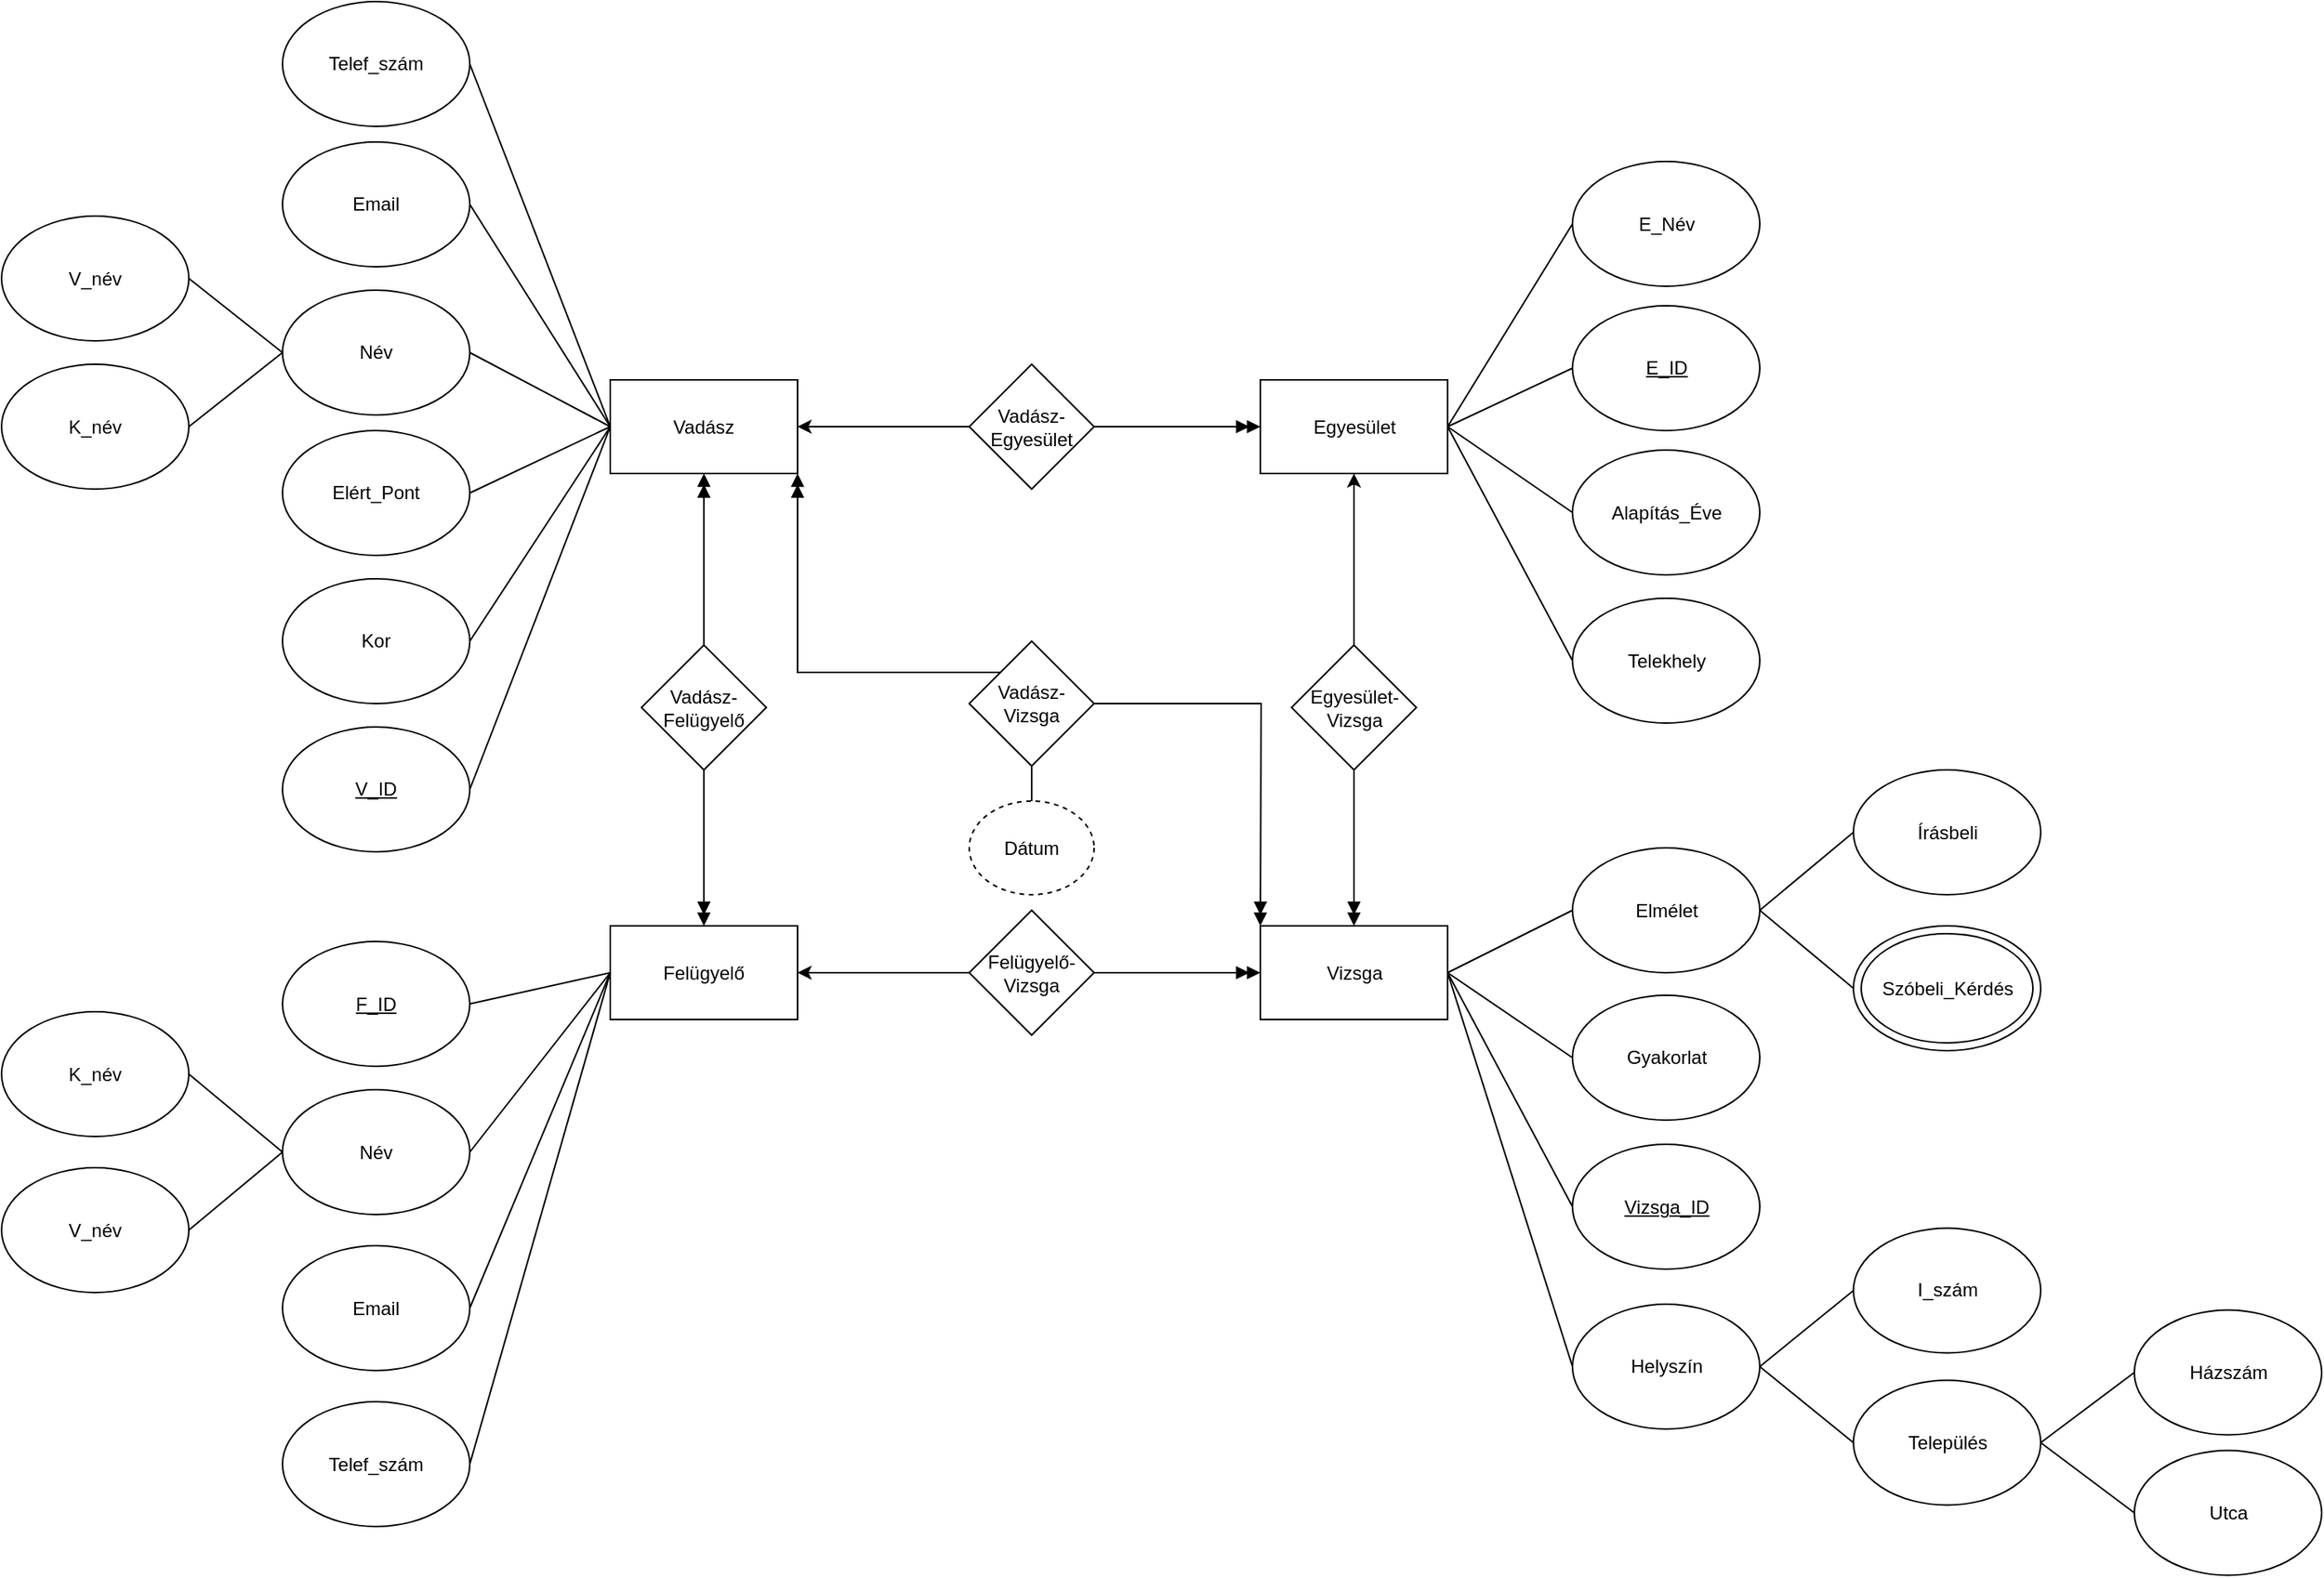 <mxfile version="20.5.3" type="device"><diagram id="RTgnAq67ckF9Ge4l2F28" name="1 oldal"><mxGraphModel dx="4239" dy="1500" grid="1" gridSize="10" guides="1" tooltips="1" connect="1" arrows="1" fold="1" page="1" pageScale="1" pageWidth="827" pageHeight="1169" math="0" shadow="0"><root><mxCell id="0"/><mxCell id="1" parent="0"/><mxCell id="dfybag_pcMxfu88W1vox-1" value="Egyesület" style="rounded=0;whiteSpace=wrap;html=1;" parent="1" vertex="1"><mxGeometry x="-753.5" y="312.5" width="120" height="60" as="geometry"/></mxCell><mxCell id="dfybag_pcMxfu88W1vox-2" value="Vizsga" style="rounded=0;whiteSpace=wrap;html=1;" parent="1" vertex="1"><mxGeometry x="-753.5" y="662.5" width="120" height="60" as="geometry"/></mxCell><mxCell id="dfybag_pcMxfu88W1vox-3" value="Felügyelő" style="rounded=0;whiteSpace=wrap;html=1;" parent="1" vertex="1"><mxGeometry x="-1170" y="662.5" width="120" height="60" as="geometry"/></mxCell><mxCell id="dfybag_pcMxfu88W1vox-4" value="Vadász" style="rounded=0;whiteSpace=wrap;html=1;" parent="1" vertex="1"><mxGeometry x="-1170" y="312.5" width="120" height="60" as="geometry"/></mxCell><mxCell id="dfybag_pcMxfu88W1vox-5" value="E_Név" style="ellipse;whiteSpace=wrap;html=1;" parent="1" vertex="1"><mxGeometry x="-553.5" y="172.5" width="120" height="80" as="geometry"/></mxCell><mxCell id="dfybag_pcMxfu88W1vox-6" value="" style="ellipse;whiteSpace=wrap;html=1;" parent="1" vertex="1"><mxGeometry x="-373.5" y="662.5" width="120" height="80" as="geometry"/></mxCell><mxCell id="dfybag_pcMxfu88W1vox-7" value="Gyakorlat" style="ellipse;whiteSpace=wrap;html=1;" parent="1" vertex="1"><mxGeometry x="-553.5" y="707" width="120" height="80" as="geometry"/></mxCell><mxCell id="dfybag_pcMxfu88W1vox-8" value="Telekhely" style="ellipse;whiteSpace=wrap;html=1;" parent="1" vertex="1"><mxGeometry x="-553.5" y="452.5" width="120" height="80" as="geometry"/></mxCell><mxCell id="dfybag_pcMxfu88W1vox-9" value="Alapítás_Éve" style="ellipse;whiteSpace=wrap;html=1;" parent="1" vertex="1"><mxGeometry x="-553.5" y="357.5" width="120" height="80" as="geometry"/></mxCell><mxCell id="dfybag_pcMxfu88W1vox-10" value="&lt;u&gt;E_ID&lt;/u&gt;" style="ellipse;whiteSpace=wrap;html=1;" parent="1" vertex="1"><mxGeometry x="-553.5" y="265" width="120" height="80" as="geometry"/></mxCell><mxCell id="dfybag_pcMxfu88W1vox-11" value="Helyszín" style="ellipse;whiteSpace=wrap;html=1;" parent="1" vertex="1"><mxGeometry x="-553.5" y="905" width="120" height="80" as="geometry"/></mxCell><mxCell id="dfybag_pcMxfu88W1vox-19" value="&lt;u&gt;Vizsga_ID&lt;/u&gt;" style="ellipse;whiteSpace=wrap;html=1;" parent="1" vertex="1"><mxGeometry x="-553.5" y="802.5" width="120" height="80" as="geometry"/></mxCell><mxCell id="dfybag_pcMxfu88W1vox-20" value="Elmélet" style="ellipse;whiteSpace=wrap;html=1;" parent="1" vertex="1"><mxGeometry x="-553.5" y="612.5" width="120" height="80" as="geometry"/></mxCell><mxCell id="dfybag_pcMxfu88W1vox-21" value="Írásbeli" style="ellipse;whiteSpace=wrap;html=1;" parent="1" vertex="1"><mxGeometry x="-373.5" y="562.5" width="120" height="80" as="geometry"/></mxCell><mxCell id="dfybag_pcMxfu88W1vox-23" value="I_szám" style="ellipse;whiteSpace=wrap;html=1;" parent="1" vertex="1"><mxGeometry x="-373.5" y="856.25" width="120" height="80" as="geometry"/></mxCell><mxCell id="dfybag_pcMxfu88W1vox-24" value="Település" style="ellipse;whiteSpace=wrap;html=1;" parent="1" vertex="1"><mxGeometry x="-373.5" y="953.75" width="120" height="80" as="geometry"/></mxCell><mxCell id="dfybag_pcMxfu88W1vox-27" value="Házszám" style="ellipse;whiteSpace=wrap;html=1;" parent="1" vertex="1"><mxGeometry x="-193.5" y="908.75" width="120" height="80" as="geometry"/></mxCell><mxCell id="dfybag_pcMxfu88W1vox-28" value="Utca" style="ellipse;whiteSpace=wrap;html=1;" parent="1" vertex="1"><mxGeometry x="-193.5" y="998.75" width="120" height="80" as="geometry"/></mxCell><mxCell id="dfybag_pcMxfu88W1vox-32" value="V_név" style="ellipse;whiteSpace=wrap;html=1;" parent="1" vertex="1"><mxGeometry x="-1560" y="817.5" width="120" height="80" as="geometry"/></mxCell><mxCell id="dfybag_pcMxfu88W1vox-33" value="Név" style="ellipse;whiteSpace=wrap;html=1;" parent="1" vertex="1"><mxGeometry x="-1380" y="767.5" width="120" height="80" as="geometry"/></mxCell><mxCell id="dfybag_pcMxfu88W1vox-34" value="&lt;u&gt;F_ID&lt;/u&gt;" style="ellipse;whiteSpace=wrap;html=1;" parent="1" vertex="1"><mxGeometry x="-1380" y="672.5" width="120" height="80" as="geometry"/></mxCell><mxCell id="dfybag_pcMxfu88W1vox-35" value="Telef_szám" style="ellipse;whiteSpace=wrap;html=1;" parent="1" vertex="1"><mxGeometry x="-1380" y="967.5" width="120" height="80" as="geometry"/></mxCell><mxCell id="dfybag_pcMxfu88W1vox-36" value="K_név" style="ellipse;whiteSpace=wrap;html=1;" parent="1" vertex="1"><mxGeometry x="-1560" y="717.5" width="120" height="80" as="geometry"/></mxCell><mxCell id="dfybag_pcMxfu88W1vox-37" value="Elért_Pont" style="ellipse;whiteSpace=wrap;html=1;" parent="1" vertex="1"><mxGeometry x="-1380" y="345" width="120" height="80" as="geometry"/></mxCell><mxCell id="dfybag_pcMxfu88W1vox-38" value="Kor" style="ellipse;whiteSpace=wrap;html=1;" parent="1" vertex="1"><mxGeometry x="-1380" y="440" width="120" height="80" as="geometry"/></mxCell><mxCell id="dfybag_pcMxfu88W1vox-39" value="&lt;u&gt;V_ID&lt;/u&gt;" style="ellipse;whiteSpace=wrap;html=1;" parent="1" vertex="1"><mxGeometry x="-1380" y="535" width="120" height="80" as="geometry"/></mxCell><mxCell id="dfybag_pcMxfu88W1vox-40" value="Név" style="ellipse;whiteSpace=wrap;html=1;" parent="1" vertex="1"><mxGeometry x="-1380" y="255" width="120" height="80" as="geometry"/></mxCell><mxCell id="dfybag_pcMxfu88W1vox-41" value="Email" style="ellipse;whiteSpace=wrap;html=1;" parent="1" vertex="1"><mxGeometry x="-1380" y="160" width="120" height="80" as="geometry"/></mxCell><mxCell id="dfybag_pcMxfu88W1vox-42" value="Telef_szám" style="ellipse;whiteSpace=wrap;html=1;" parent="1" vertex="1"><mxGeometry x="-1380" y="70" width="120" height="80" as="geometry"/></mxCell><mxCell id="dfybag_pcMxfu88W1vox-43" value="K_név" style="ellipse;whiteSpace=wrap;html=1;" parent="1" vertex="1"><mxGeometry x="-1560" y="302.5" width="120" height="80" as="geometry"/></mxCell><mxCell id="dfybag_pcMxfu88W1vox-44" value="V_név" style="ellipse;whiteSpace=wrap;html=1;" parent="1" vertex="1"><mxGeometry x="-1560" y="207.5" width="120" height="80" as="geometry"/></mxCell><mxCell id="dfybag_pcMxfu88W1vox-46" style="edgeStyle=orthogonalEdgeStyle;rounded=0;orthogonalLoop=1;jettySize=auto;html=1;exitX=0;exitY=0.5;exitDx=0;exitDy=0;entryX=1;entryY=0.5;entryDx=0;entryDy=0;" parent="1" source="dfybag_pcMxfu88W1vox-45" target="dfybag_pcMxfu88W1vox-4" edge="1"><mxGeometry relative="1" as="geometry"/></mxCell><mxCell id="dfybag_pcMxfu88W1vox-47" style="edgeStyle=orthogonalEdgeStyle;rounded=0;orthogonalLoop=1;jettySize=auto;html=1;exitX=1;exitY=0.5;exitDx=0;exitDy=0;entryX=0;entryY=0.5;entryDx=0;entryDy=0;endArrow=doubleBlock;endFill=1;" parent="1" source="dfybag_pcMxfu88W1vox-45" target="dfybag_pcMxfu88W1vox-1" edge="1"><mxGeometry relative="1" as="geometry"/></mxCell><mxCell id="dfybag_pcMxfu88W1vox-45" value="Vadász-Egyesület" style="rhombus;whiteSpace=wrap;html=1;" parent="1" vertex="1"><mxGeometry x="-940" y="302.5" width="80" height="80" as="geometry"/></mxCell><mxCell id="dfybag_pcMxfu88W1vox-55" style="edgeStyle=orthogonalEdgeStyle;rounded=0;orthogonalLoop=1;jettySize=auto;html=1;exitX=0;exitY=0.5;exitDx=0;exitDy=0;entryX=1;entryY=0.5;entryDx=0;entryDy=0;fontSize=24;" parent="1" source="dfybag_pcMxfu88W1vox-50" target="dfybag_pcMxfu88W1vox-3" edge="1"><mxGeometry relative="1" as="geometry"/></mxCell><mxCell id="dfybag_pcMxfu88W1vox-56" style="edgeStyle=orthogonalEdgeStyle;rounded=0;orthogonalLoop=1;jettySize=auto;html=1;exitX=1;exitY=0.5;exitDx=0;exitDy=0;entryX=0;entryY=0.5;entryDx=0;entryDy=0;fontSize=24;endArrow=doubleBlock;endFill=1;" parent="1" source="dfybag_pcMxfu88W1vox-50" target="dfybag_pcMxfu88W1vox-2" edge="1"><mxGeometry relative="1" as="geometry"/></mxCell><mxCell id="dfybag_pcMxfu88W1vox-50" value="Felügyelő-Vizsga" style="rhombus;whiteSpace=wrap;html=1;" parent="1" vertex="1"><mxGeometry x="-940" y="652.5" width="80" height="80" as="geometry"/></mxCell><mxCell id="dfybag_pcMxfu88W1vox-57" style="edgeStyle=orthogonalEdgeStyle;rounded=0;orthogonalLoop=1;jettySize=auto;html=1;exitX=0.5;exitY=1;exitDx=0;exitDy=0;entryX=0.5;entryY=0;entryDx=0;entryDy=0;fontSize=24;endArrow=doubleBlock;endFill=1;" parent="1" source="dfybag_pcMxfu88W1vox-51" target="dfybag_pcMxfu88W1vox-2" edge="1"><mxGeometry relative="1" as="geometry"/></mxCell><mxCell id="dfybag_pcMxfu88W1vox-58" style="edgeStyle=orthogonalEdgeStyle;rounded=0;orthogonalLoop=1;jettySize=auto;html=1;exitX=0.5;exitY=0;exitDx=0;exitDy=0;entryX=0.5;entryY=1;entryDx=0;entryDy=0;fontSize=24;" parent="1" source="dfybag_pcMxfu88W1vox-51" target="dfybag_pcMxfu88W1vox-1" edge="1"><mxGeometry relative="1" as="geometry"/></mxCell><mxCell id="dfybag_pcMxfu88W1vox-51" value="Egyesület-Vizsga" style="rhombus;whiteSpace=wrap;html=1;" parent="1" vertex="1"><mxGeometry x="-733.5" y="482.5" width="80" height="80" as="geometry"/></mxCell><mxCell id="dfybag_pcMxfu88W1vox-53" style="edgeStyle=orthogonalEdgeStyle;rounded=0;orthogonalLoop=1;jettySize=auto;html=1;exitX=0.5;exitY=0;exitDx=0;exitDy=0;entryX=0.5;entryY=1;entryDx=0;entryDy=0;fontSize=24;endArrow=doubleBlock;endFill=1;" parent="1" source="dfybag_pcMxfu88W1vox-52" target="dfybag_pcMxfu88W1vox-4" edge="1"><mxGeometry relative="1" as="geometry"/></mxCell><mxCell id="dfybag_pcMxfu88W1vox-52" value="Vadász-Felügyelő" style="rhombus;whiteSpace=wrap;html=1;" parent="1" vertex="1"><mxGeometry x="-1150" y="482.5" width="80" height="80" as="geometry"/></mxCell><mxCell id="dfybag_pcMxfu88W1vox-65" value="" style="endArrow=none;html=1;rounded=0;fontSize=24;entryX=0;entryY=0.5;entryDx=0;entryDy=0;exitX=1;exitY=0.5;exitDx=0;exitDy=0;" parent="1" source="dfybag_pcMxfu88W1vox-42" target="dfybag_pcMxfu88W1vox-4" edge="1"><mxGeometry width="50" height="50" relative="1" as="geometry"><mxPoint x="-1310" y="392.5" as="sourcePoint"/><mxPoint x="-1260" y="342.5" as="targetPoint"/></mxGeometry></mxCell><mxCell id="dfybag_pcMxfu88W1vox-66" value="" style="endArrow=none;html=1;rounded=0;fontSize=24;exitX=1;exitY=0.5;exitDx=0;exitDy=0;entryX=0;entryY=0.5;entryDx=0;entryDy=0;" parent="1" source="dfybag_pcMxfu88W1vox-41" target="dfybag_pcMxfu88W1vox-4" edge="1"><mxGeometry width="50" height="50" relative="1" as="geometry"><mxPoint x="-1250.0" y="120.0" as="sourcePoint"/><mxPoint x="-1230" y="362.5" as="targetPoint"/></mxGeometry></mxCell><mxCell id="dfybag_pcMxfu88W1vox-67" value="" style="endArrow=none;html=1;rounded=0;fontSize=24;exitX=1;exitY=0.5;exitDx=0;exitDy=0;entryX=0;entryY=0.5;entryDx=0;entryDy=0;" parent="1" source="dfybag_pcMxfu88W1vox-40" target="dfybag_pcMxfu88W1vox-4" edge="1"><mxGeometry width="50" height="50" relative="1" as="geometry"><mxPoint x="-1250.0" y="210.0" as="sourcePoint"/><mxPoint x="-1200" y="382.5" as="targetPoint"/></mxGeometry></mxCell><mxCell id="dfybag_pcMxfu88W1vox-68" value="" style="endArrow=none;html=1;rounded=0;fontSize=24;exitX=1;exitY=0.5;exitDx=0;exitDy=0;entryX=0;entryY=0.5;entryDx=0;entryDy=0;" parent="1" source="dfybag_pcMxfu88W1vox-37" target="dfybag_pcMxfu88W1vox-4" edge="1"><mxGeometry width="50" height="50" relative="1" as="geometry"><mxPoint x="-1240.0" y="220.0" as="sourcePoint"/><mxPoint x="-1150" y="362.5" as="targetPoint"/></mxGeometry></mxCell><mxCell id="dfybag_pcMxfu88W1vox-69" value="" style="endArrow=none;html=1;rounded=0;fontSize=24;exitX=1;exitY=0.5;exitDx=0;exitDy=0;entryX=0;entryY=0.5;entryDx=0;entryDy=0;" parent="1" source="dfybag_pcMxfu88W1vox-38" target="dfybag_pcMxfu88W1vox-4" edge="1"><mxGeometry width="50" height="50" relative="1" as="geometry"><mxPoint x="-1230.0" y="230.0" as="sourcePoint"/><mxPoint x="-1140" y="372.5" as="targetPoint"/></mxGeometry></mxCell><mxCell id="dfybag_pcMxfu88W1vox-70" value="" style="endArrow=none;html=1;rounded=0;fontSize=24;exitX=1;exitY=0.5;exitDx=0;exitDy=0;entryX=0;entryY=0.5;entryDx=0;entryDy=0;" parent="1" source="dfybag_pcMxfu88W1vox-39" target="dfybag_pcMxfu88W1vox-4" edge="1"><mxGeometry width="50" height="50" relative="1" as="geometry"><mxPoint x="-1220.0" y="240.0" as="sourcePoint"/><mxPoint x="-1130" y="382.5" as="targetPoint"/></mxGeometry></mxCell><mxCell id="dfybag_pcMxfu88W1vox-71" value="" style="endArrow=none;html=1;rounded=0;fontSize=24;exitX=1;exitY=0.5;exitDx=0;exitDy=0;entryX=0;entryY=0.5;entryDx=0;entryDy=0;" parent="1" source="dfybag_pcMxfu88W1vox-44" target="dfybag_pcMxfu88W1vox-40" edge="1"><mxGeometry width="50" height="50" relative="1" as="geometry"><mxPoint x="-1210.0" y="250.0" as="sourcePoint"/><mxPoint x="-1120" y="392.5" as="targetPoint"/></mxGeometry></mxCell><mxCell id="dfybag_pcMxfu88W1vox-72" value="" style="endArrow=none;html=1;rounded=0;fontSize=24;exitX=1;exitY=0.5;exitDx=0;exitDy=0;entryX=0;entryY=0.5;entryDx=0;entryDy=0;" parent="1" source="dfybag_pcMxfu88W1vox-43" target="dfybag_pcMxfu88W1vox-40" edge="1"><mxGeometry width="50" height="50" relative="1" as="geometry"><mxPoint x="-1200.0" y="260.0" as="sourcePoint"/><mxPoint x="-1110" y="402.5" as="targetPoint"/></mxGeometry></mxCell><mxCell id="dfybag_pcMxfu88W1vox-73" value="" style="endArrow=none;html=1;rounded=0;fontSize=24;exitX=0;exitY=0.5;exitDx=0;exitDy=0;entryX=1;entryY=0.5;entryDx=0;entryDy=0;" parent="1" source="dfybag_pcMxfu88W1vox-5" target="dfybag_pcMxfu88W1vox-1" edge="1"><mxGeometry width="50" height="50" relative="1" as="geometry"><mxPoint x="-1543.5" y="270.0" as="sourcePoint"/><mxPoint x="-1453.5" y="412.5" as="targetPoint"/></mxGeometry></mxCell><mxCell id="dfybag_pcMxfu88W1vox-74" value="" style="endArrow=none;html=1;rounded=0;fontSize=24;exitX=0;exitY=0.5;exitDx=0;exitDy=0;entryX=1;entryY=0.5;entryDx=0;entryDy=0;" parent="1" source="dfybag_pcMxfu88W1vox-10" target="dfybag_pcMxfu88W1vox-1" edge="1"><mxGeometry width="50" height="50" relative="1" as="geometry"><mxPoint x="-543.5" y="222.5" as="sourcePoint"/><mxPoint x="-623.5" y="352.5" as="targetPoint"/></mxGeometry></mxCell><mxCell id="dfybag_pcMxfu88W1vox-75" value="" style="endArrow=none;html=1;rounded=0;fontSize=24;exitX=0;exitY=0.5;exitDx=0;exitDy=0;entryX=1;entryY=0.5;entryDx=0;entryDy=0;" parent="1" source="dfybag_pcMxfu88W1vox-9" target="dfybag_pcMxfu88W1vox-1" edge="1"><mxGeometry width="50" height="50" relative="1" as="geometry"><mxPoint x="-533.5" y="232.5" as="sourcePoint"/><mxPoint x="-613.5" y="362.5" as="targetPoint"/></mxGeometry></mxCell><mxCell id="dfybag_pcMxfu88W1vox-76" value="" style="endArrow=none;html=1;rounded=0;fontSize=24;exitX=0;exitY=0.5;exitDx=0;exitDy=0;entryX=1;entryY=0.5;entryDx=0;entryDy=0;" parent="1" source="dfybag_pcMxfu88W1vox-8" target="dfybag_pcMxfu88W1vox-1" edge="1"><mxGeometry width="50" height="50" relative="1" as="geometry"><mxPoint x="-523.5" y="242.5" as="sourcePoint"/><mxPoint x="-603.5" y="372.5" as="targetPoint"/></mxGeometry></mxCell><mxCell id="dfybag_pcMxfu88W1vox-77" value="Email" style="ellipse;whiteSpace=wrap;html=1;" parent="1" vertex="1"><mxGeometry x="-1380" y="867.5" width="120" height="80" as="geometry"/></mxCell><mxCell id="dfybag_pcMxfu88W1vox-78" value="" style="endArrow=none;html=1;rounded=0;fontSize=24;exitX=1;exitY=0.5;exitDx=0;exitDy=0;entryX=0;entryY=0.5;entryDx=0;entryDy=0;" parent="1" source="dfybag_pcMxfu88W1vox-34" target="dfybag_pcMxfu88W1vox-3" edge="1"><mxGeometry width="50" height="50" relative="1" as="geometry"><mxPoint x="-1250" y="585" as="sourcePoint"/><mxPoint x="-1160" y="352.5" as="targetPoint"/></mxGeometry></mxCell><mxCell id="dfybag_pcMxfu88W1vox-79" value="" style="endArrow=none;html=1;rounded=0;fontSize=24;exitX=1;exitY=0.5;exitDx=0;exitDy=0;entryX=0;entryY=0.5;entryDx=0;entryDy=0;" parent="1" source="dfybag_pcMxfu88W1vox-33" target="dfybag_pcMxfu88W1vox-3" edge="1"><mxGeometry width="50" height="50" relative="1" as="geometry"><mxPoint x="-1250" y="722.5" as="sourcePoint"/><mxPoint x="-1160" y="702.5" as="targetPoint"/></mxGeometry></mxCell><mxCell id="dfybag_pcMxfu88W1vox-80" value="" style="endArrow=none;html=1;rounded=0;fontSize=24;exitX=1;exitY=0.5;exitDx=0;exitDy=0;entryX=0;entryY=0.5;entryDx=0;entryDy=0;" parent="1" source="dfybag_pcMxfu88W1vox-77" target="dfybag_pcMxfu88W1vox-3" edge="1"><mxGeometry width="50" height="50" relative="1" as="geometry"><mxPoint x="-1240" y="732.5" as="sourcePoint"/><mxPoint x="-1150" y="712.5" as="targetPoint"/></mxGeometry></mxCell><mxCell id="dfybag_pcMxfu88W1vox-81" value="" style="endArrow=none;html=1;rounded=0;fontSize=24;exitX=1;exitY=0.5;exitDx=0;exitDy=0;" parent="1" source="dfybag_pcMxfu88W1vox-35" edge="1"><mxGeometry width="50" height="50" relative="1" as="geometry"><mxPoint x="-1230" y="742.5" as="sourcePoint"/><mxPoint x="-1170" y="692.5" as="targetPoint"/></mxGeometry></mxCell><mxCell id="dfybag_pcMxfu88W1vox-82" value="" style="endArrow=none;html=1;rounded=0;fontSize=24;exitX=1;exitY=0.5;exitDx=0;exitDy=0;entryX=0;entryY=0.5;entryDx=0;entryDy=0;" parent="1" source="dfybag_pcMxfu88W1vox-36" target="dfybag_pcMxfu88W1vox-33" edge="1"><mxGeometry width="50" height="50" relative="1" as="geometry"><mxPoint x="-1270" y="722.5" as="sourcePoint"/><mxPoint x="-1400" y="807.5" as="targetPoint"/></mxGeometry></mxCell><mxCell id="dfybag_pcMxfu88W1vox-83" value="" style="endArrow=none;html=1;rounded=0;fontSize=24;exitX=0;exitY=0.5;exitDx=0;exitDy=0;entryX=1;entryY=0.5;entryDx=0;entryDy=0;" parent="1" source="dfybag_pcMxfu88W1vox-33" target="dfybag_pcMxfu88W1vox-32" edge="1"><mxGeometry width="50" height="50" relative="1" as="geometry"><mxPoint x="-1400" y="807.5" as="sourcePoint"/><mxPoint x="-1390" y="817.5" as="targetPoint"/></mxGeometry></mxCell><mxCell id="dfybag_pcMxfu88W1vox-84" value="" style="endArrow=none;html=1;rounded=0;fontSize=24;exitX=0;exitY=0.5;exitDx=0;exitDy=0;entryX=1;entryY=0.5;entryDx=0;entryDy=0;" parent="1" source="dfybag_pcMxfu88W1vox-7" target="dfybag_pcMxfu88W1vox-2" edge="1"><mxGeometry width="50" height="50" relative="1" as="geometry"><mxPoint x="-543.5" y="502.5" as="sourcePoint"/><mxPoint x="-623.5" y="352.5" as="targetPoint"/></mxGeometry></mxCell><mxCell id="dfybag_pcMxfu88W1vox-85" value="" style="endArrow=none;html=1;rounded=0;fontSize=24;exitX=0;exitY=0.5;exitDx=0;exitDy=0;entryX=1;entryY=0.5;entryDx=0;entryDy=0;" parent="1" source="dfybag_pcMxfu88W1vox-19" target="dfybag_pcMxfu88W1vox-2" edge="1"><mxGeometry width="50" height="50" relative="1" as="geometry"><mxPoint x="-543.5" y="665" as="sourcePoint"/><mxPoint x="-623.5" y="702.5" as="targetPoint"/></mxGeometry></mxCell><mxCell id="dfybag_pcMxfu88W1vox-86" value="" style="endArrow=none;html=1;rounded=0;fontSize=24;exitX=0;exitY=0.5;exitDx=0;exitDy=0;entryX=1;entryY=0.5;entryDx=0;entryDy=0;" parent="1" source="dfybag_pcMxfu88W1vox-20" target="dfybag_pcMxfu88W1vox-2" edge="1"><mxGeometry width="50" height="50" relative="1" as="geometry"><mxPoint x="-543.5" y="760" as="sourcePoint"/><mxPoint x="-623.5" y="702.5" as="targetPoint"/></mxGeometry></mxCell><mxCell id="dfybag_pcMxfu88W1vox-87" value="" style="endArrow=none;html=1;rounded=0;fontSize=24;exitX=0;exitY=0.5;exitDx=0;exitDy=0;entryX=1;entryY=0.5;entryDx=0;entryDy=0;" parent="1" source="dfybag_pcMxfu88W1vox-11" target="dfybag_pcMxfu88W1vox-2" edge="1"><mxGeometry width="50" height="50" relative="1" as="geometry"><mxPoint x="-543.5" y="855" as="sourcePoint"/><mxPoint x="-623.5" y="702.5" as="targetPoint"/></mxGeometry></mxCell><mxCell id="dfybag_pcMxfu88W1vox-88" value="" style="endArrow=none;html=1;rounded=0;fontSize=24;exitX=0;exitY=0.5;exitDx=0;exitDy=0;entryX=1;entryY=0.5;entryDx=0;entryDy=0;" parent="1" source="dfybag_pcMxfu88W1vox-21" target="dfybag_pcMxfu88W1vox-20" edge="1"><mxGeometry width="50" height="50" relative="1" as="geometry"><mxPoint x="-543.5" y="762.5" as="sourcePoint"/><mxPoint x="-623.5" y="510" as="targetPoint"/></mxGeometry></mxCell><mxCell id="dfybag_pcMxfu88W1vox-89" value="" style="endArrow=none;html=1;rounded=0;fontSize=24;exitX=0;exitY=0.5;exitDx=0;exitDy=0;entryX=1;entryY=0.5;entryDx=0;entryDy=0;" parent="1" source="dfybag_pcMxfu88W1vox-6" target="dfybag_pcMxfu88W1vox-20" edge="1"><mxGeometry width="50" height="50" relative="1" as="geometry"><mxPoint x="-363.5" y="612.5" as="sourcePoint"/><mxPoint x="-423.5" y="662.5" as="targetPoint"/></mxGeometry></mxCell><mxCell id="dfybag_pcMxfu88W1vox-90" value="" style="endArrow=none;html=1;rounded=0;fontSize=24;exitX=1;exitY=0.5;exitDx=0;exitDy=0;entryX=0;entryY=0.5;entryDx=0;entryDy=0;" parent="1" source="dfybag_pcMxfu88W1vox-11" target="dfybag_pcMxfu88W1vox-23" edge="1"><mxGeometry width="50" height="50" relative="1" as="geometry"><mxPoint x="-543.5" y="955" as="sourcePoint"/><mxPoint x="-623.5" y="702.5" as="targetPoint"/></mxGeometry></mxCell><mxCell id="dfybag_pcMxfu88W1vox-91" value="" style="endArrow=none;html=1;rounded=0;fontSize=24;exitX=1;exitY=0.5;exitDx=0;exitDy=0;entryX=0;entryY=0.5;entryDx=0;entryDy=0;" parent="1" source="dfybag_pcMxfu88W1vox-11" target="dfybag_pcMxfu88W1vox-24" edge="1"><mxGeometry width="50" height="50" relative="1" as="geometry"><mxPoint x="-423.5" y="955" as="sourcePoint"/><mxPoint x="-363.5" y="906.25" as="targetPoint"/></mxGeometry></mxCell><mxCell id="dfybag_pcMxfu88W1vox-92" value="" style="endArrow=none;html=1;rounded=0;fontSize=24;exitX=1;exitY=0.5;exitDx=0;exitDy=0;entryX=0;entryY=0.5;entryDx=0;entryDy=0;" parent="1" source="dfybag_pcMxfu88W1vox-24" target="dfybag_pcMxfu88W1vox-27" edge="1"><mxGeometry width="50" height="50" relative="1" as="geometry"><mxPoint x="-423.5" y="955" as="sourcePoint"/><mxPoint x="-363.5" y="1003.75" as="targetPoint"/></mxGeometry></mxCell><mxCell id="dfybag_pcMxfu88W1vox-93" value="" style="endArrow=none;html=1;rounded=0;fontSize=24;exitX=1;exitY=0.5;exitDx=0;exitDy=0;entryX=0;entryY=0.5;entryDx=0;entryDy=0;" parent="1" source="dfybag_pcMxfu88W1vox-24" target="dfybag_pcMxfu88W1vox-28" edge="1"><mxGeometry width="50" height="50" relative="1" as="geometry"><mxPoint x="-243.5" y="1003.75" as="sourcePoint"/><mxPoint x="-183.5" y="958.75" as="targetPoint"/></mxGeometry></mxCell><mxCell id="dfybag_pcMxfu88W1vox-94" value="Szóbeli_Kérdés" style="ellipse;whiteSpace=wrap;html=1;" parent="1" vertex="1"><mxGeometry x="-368.5" y="667.5" width="110" height="70" as="geometry"/></mxCell><mxCell id="dfybag_pcMxfu88W1vox-98" style="edgeStyle=orthogonalEdgeStyle;rounded=0;orthogonalLoop=1;jettySize=auto;html=1;exitX=0;exitY=0;exitDx=0;exitDy=0;entryX=1;entryY=1;entryDx=0;entryDy=0;fontSize=24;endArrow=doubleBlock;endFill=1;" parent="1" source="dfybag_pcMxfu88W1vox-95" target="dfybag_pcMxfu88W1vox-4" edge="1"><mxGeometry relative="1" as="geometry"/></mxCell><mxCell id="dfybag_pcMxfu88W1vox-95" value="Vadász-Vizsga" style="rhombus;whiteSpace=wrap;html=1;" parent="1" vertex="1"><mxGeometry x="-940" y="480" width="80" height="80" as="geometry"/></mxCell><mxCell id="dfybag_pcMxfu88W1vox-101" value="Dátum" style="ellipse;whiteSpace=wrap;html=1;dashed=1;" parent="1" vertex="1"><mxGeometry x="-940" y="582.5" width="80" height="60" as="geometry"/></mxCell><mxCell id="dfybag_pcMxfu88W1vox-102" value="" style="endArrow=none;html=1;rounded=0;fontSize=24;exitX=0.5;exitY=0;exitDx=0;exitDy=0;entryX=0.5;entryY=1;entryDx=0;entryDy=0;" parent="1" source="dfybag_pcMxfu88W1vox-101" target="dfybag_pcMxfu88W1vox-95" edge="1"><mxGeometry width="50" height="50" relative="1" as="geometry"><mxPoint x="-1250" y="585" as="sourcePoint"/><mxPoint x="-1160" y="352.5" as="targetPoint"/></mxGeometry></mxCell><mxCell id="jES12SS8CS8KftTyFDik-3" value="" style="endArrow=none;html=1;rounded=0;entryX=0.5;entryY=1;entryDx=0;entryDy=0;exitX=0.5;exitY=0;exitDx=0;exitDy=0;startArrow=doubleBlock;startFill=1;" parent="1" source="dfybag_pcMxfu88W1vox-3" target="dfybag_pcMxfu88W1vox-52" edge="1"><mxGeometry width="50" height="50" relative="1" as="geometry"><mxPoint x="-1070" y="630" as="sourcePoint"/><mxPoint x="-1020" y="580" as="targetPoint"/></mxGeometry></mxCell><mxCell id="jES12SS8CS8KftTyFDik-4" value="" style="endArrow=none;html=1;rounded=0;entryX=1;entryY=0.5;entryDx=0;entryDy=0;exitX=0;exitY=0;exitDx=0;exitDy=0;startArrow=doubleBlock;startFill=1;" parent="1" source="dfybag_pcMxfu88W1vox-2" target="dfybag_pcMxfu88W1vox-95" edge="1"><mxGeometry width="50" height="50" relative="1" as="geometry"><mxPoint x="-1100.0" y="672.5" as="sourcePoint"/><mxPoint x="-1100.0" y="572.5" as="targetPoint"/><Array as="points"><mxPoint x="-753" y="520"/></Array></mxGeometry></mxCell></root></mxGraphModel></diagram></mxfile>